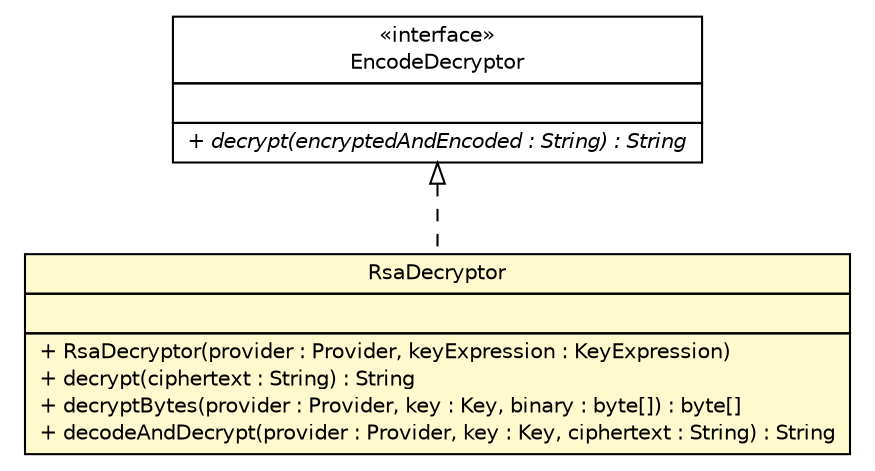 #!/usr/local/bin/dot
#
# Class diagram 
# Generated by UMLGraph version R5_6-24-gf6e263 (http://www.umlgraph.org/)
#

digraph G {
	edge [fontname="Helvetica",fontsize=10,labelfontname="Helvetica",labelfontsize=10];
	node [fontname="Helvetica",fontsize=10,shape=plaintext];
	nodesep=0.25;
	ranksep=0.5;
	// cn.home1.oss.lib.common.crypto.RsaDecryptor
	c5466 [label=<<table title="cn.home1.oss.lib.common.crypto.RsaDecryptor" border="0" cellborder="1" cellspacing="0" cellpadding="2" port="p" bgcolor="lemonChiffon" href="./RsaDecryptor.html">
		<tr><td><table border="0" cellspacing="0" cellpadding="1">
<tr><td align="center" balign="center"> RsaDecryptor </td></tr>
		</table></td></tr>
		<tr><td><table border="0" cellspacing="0" cellpadding="1">
<tr><td align="left" balign="left">  </td></tr>
		</table></td></tr>
		<tr><td><table border="0" cellspacing="0" cellpadding="1">
<tr><td align="left" balign="left"> + RsaDecryptor(provider : Provider, keyExpression : KeyExpression) </td></tr>
<tr><td align="left" balign="left"> + decrypt(ciphertext : String) : String </td></tr>
<tr><td align="left" balign="left"> + decryptBytes(provider : Provider, key : Key, binary : byte[]) : byte[] </td></tr>
<tr><td align="left" balign="left"> + decodeAndDecrypt(provider : Provider, key : Key, ciphertext : String) : String </td></tr>
		</table></td></tr>
		</table>>, URL="./RsaDecryptor.html", fontname="Helvetica", fontcolor="black", fontsize=10.0];
	// cn.home1.oss.lib.common.crypto.EncodeDecryptor
	c5489 [label=<<table title="cn.home1.oss.lib.common.crypto.EncodeDecryptor" border="0" cellborder="1" cellspacing="0" cellpadding="2" port="p" href="./EncodeDecryptor.html">
		<tr><td><table border="0" cellspacing="0" cellpadding="1">
<tr><td align="center" balign="center"> &#171;interface&#187; </td></tr>
<tr><td align="center" balign="center"> EncodeDecryptor </td></tr>
		</table></td></tr>
		<tr><td><table border="0" cellspacing="0" cellpadding="1">
<tr><td align="left" balign="left">  </td></tr>
		</table></td></tr>
		<tr><td><table border="0" cellspacing="0" cellpadding="1">
<tr><td align="left" balign="left"><font face="Helvetica-Oblique" point-size="10.0"> + decrypt(encryptedAndEncoded : String) : String </font></td></tr>
		</table></td></tr>
		</table>>, URL="./EncodeDecryptor.html", fontname="Helvetica", fontcolor="black", fontsize=10.0];
	//cn.home1.oss.lib.common.crypto.RsaDecryptor implements cn.home1.oss.lib.common.crypto.EncodeDecryptor
	c5489:p -> c5466:p [dir=back,arrowtail=empty,style=dashed];
}

